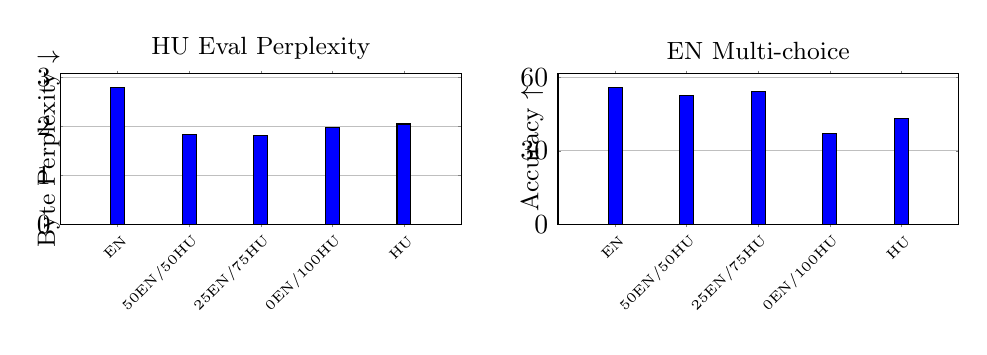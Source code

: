 \begin{tikzpicture}
\begin{groupplot}[group style = {group size = 2 by 1, horizontal sep = 35pt}, width =\linewidth, height = 3.5cm]
    \nextgroupplot[
        ybar=0.0cm,
        bar width=5pt,
        width=0.55\linewidth, height=3.5cm,
        enlarge x limits=0.2,
        title=HU Eval Perplexity,
        title style={yshift=-1ex, font=\small},
	ymajorgrids,
        ylabel={Byte Perplexity $\downarrow$},
        ymin=0,
        xtick=data,
        ytick={0, 1, 2, 3},
        x tick label style={xshift=0.8ex,rotate=45,anchor=east,yshift=-2pt,font=\tiny},
        y label style={yshift=-3.5ex, font=\small},
        symbolic x coords = {EN, 50EN/50HU, 25EN/75HU, 0EN/100HU, HU},
        tickwidth         = 1pt,
        legend style={
            at={(1.1,-0.4)},
            anchor=north,
            legend columns=3,
            font=\tiny,
            /tikz/every even column/.append style={column sep=0.cm},
        },
    ]
        \addplot[black, fill=blue] coordinates { 
            (EN, 2.80)
            (50EN/50HU, 1.84)
            (25EN/75HU, 1.82)
            (0EN/100HU, 1.98)
            (HU, 2.05)
        };
    
    \nextgroupplot[
        ybar=0.0cm,
        bar width=5pt,
        width=0.55\linewidth, height=3.5cm,
        enlarge x limits=0.2,
        title=EN Multi-choice,
        title style={yshift=-1ex, font=\small},
	ymajorgrids,
        ylabel={Accuracy $\uparrow$},
        ymin=0,
        xtick=data,
        ytick={0, 30, 60, 90},
        x tick label style={xshift=0.8ex,rotate=45,anchor=east,yshift=-2pt,font=\tiny},
        y label style={yshift=-3.5ex, font=\small},
        symbolic x coords = {EN, 50EN/50HU, 25EN/75HU, 0EN/100HU, HU},
        tickwidth         = 1pt,
        legend style={
            at={(1.1,-0.4)},
            anchor=north,
            legend columns=3,
            font=\tiny,
            /tikz/every even column/.append style={column sep=0.cm},
        },
    ]
        \addplot[black, fill=blue] coordinates { 
            (EN, 55.9)
            (50EN/50HU, 52.5)
            (25EN/75HU, 54.0)
            (0EN/100HU, 37.2)
            (HU, 43.0)
        };
\end{groupplot}
\end{tikzpicture}